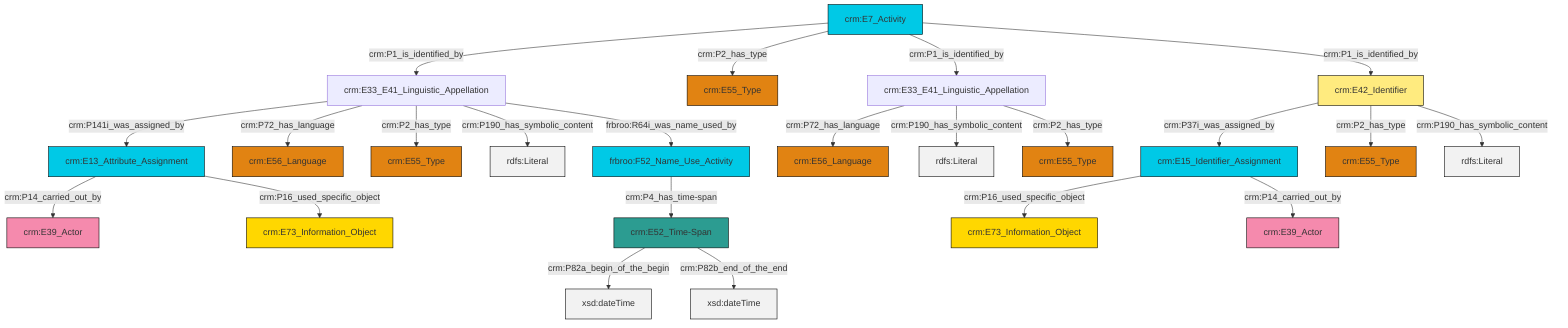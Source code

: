 graph TD
classDef Literal fill:#f2f2f2,stroke:#000000;
classDef CRM_Entity fill:#FFFFFF,stroke:#000000;
classDef Temporal_Entity fill:#00C9E6, stroke:#000000;
classDef Type fill:#E18312, stroke:#000000;
classDef Time-Span fill:#2C9C91, stroke:#000000;
classDef Appellation fill:#FFEB7F, stroke:#000000;
classDef Place fill:#008836, stroke:#000000;
classDef Persistent_Item fill:#B266B2, stroke:#000000;
classDef Conceptual_Object fill:#FFD700, stroke:#000000;
classDef Physical_Thing fill:#D2B48C, stroke:#000000;
classDef Actor fill:#f58aad, stroke:#000000;
classDef PC_Classes fill:#4ce600, stroke:#000000;
classDef Multi fill:#cccccc,stroke:#000000;

2["crm:E13_Attribute_Assignment"]:::Temporal_Entity -->|crm:P14_carried_out_by| 3["crm:E39_Actor"]:::Actor
6["crm:E33_E41_Linguistic_Appellation"]:::Default -->|crm:P72_has_language| 7["crm:E56_Language"]:::Type
10["crm:E7_Activity"]:::Temporal_Entity -->|crm:P1_is_identified_by| 0["crm:E33_E41_Linguistic_Appellation"]:::Default
2["crm:E13_Attribute_Assignment"]:::Temporal_Entity -->|crm:P16_used_specific_object| 12["crm:E73_Information_Object"]:::Conceptual_Object
10["crm:E7_Activity"]:::Temporal_Entity -->|crm:P2_has_type| 19["crm:E55_Type"]:::Type
0["crm:E33_E41_Linguistic_Appellation"]:::Default -->|crm:P141i_was_assigned_by| 2["crm:E13_Attribute_Assignment"]:::Temporal_Entity
6["crm:E33_E41_Linguistic_Appellation"]:::Default -->|crm:P190_has_symbolic_content| 22[rdfs:Literal]:::Literal
13["crm:E52_Time-Span"]:::Time-Span -->|crm:P82a_begin_of_the_begin| 23[xsd:dateTime]:::Literal
13["crm:E52_Time-Span"]:::Time-Span -->|crm:P82b_end_of_the_end| 25[xsd:dateTime]:::Literal
10["crm:E7_Activity"]:::Temporal_Entity -->|crm:P1_is_identified_by| 6["crm:E33_E41_Linguistic_Appellation"]:::Default
26["frbroo:F52_Name_Use_Activity"]:::Temporal_Entity -->|crm:P4_has_time-span| 13["crm:E52_Time-Span"]:::Time-Span
6["crm:E33_E41_Linguistic_Appellation"]:::Default -->|crm:P2_has_type| 17["crm:E55_Type"]:::Type
29["crm:E15_Identifier_Assignment"]:::Temporal_Entity -->|crm:P16_used_specific_object| 30["crm:E73_Information_Object"]:::Conceptual_Object
0["crm:E33_E41_Linguistic_Appellation"]:::Default -->|crm:P72_has_language| 4["crm:E56_Language"]:::Type
0["crm:E33_E41_Linguistic_Appellation"]:::Default -->|crm:P2_has_type| 27["crm:E55_Type"]:::Type
29["crm:E15_Identifier_Assignment"]:::Temporal_Entity -->|crm:P14_carried_out_by| 15["crm:E39_Actor"]:::Actor
8["crm:E42_Identifier"]:::Appellation -->|crm:P37i_was_assigned_by| 29["crm:E15_Identifier_Assignment"]:::Temporal_Entity
8["crm:E42_Identifier"]:::Appellation -->|crm:P2_has_type| 20["crm:E55_Type"]:::Type
10["crm:E7_Activity"]:::Temporal_Entity -->|crm:P1_is_identified_by| 8["crm:E42_Identifier"]:::Appellation
0["crm:E33_E41_Linguistic_Appellation"]:::Default -->|crm:P190_has_symbolic_content| 39[rdfs:Literal]:::Literal
0["crm:E33_E41_Linguistic_Appellation"]:::Default -->|frbroo:R64i_was_name_used_by| 26["frbroo:F52_Name_Use_Activity"]:::Temporal_Entity
8["crm:E42_Identifier"]:::Appellation -->|crm:P190_has_symbolic_content| 41[rdfs:Literal]:::Literal
